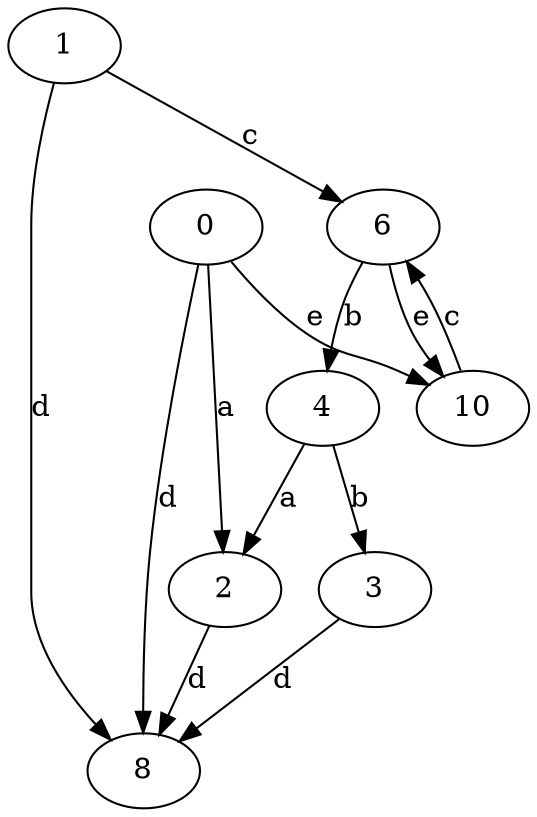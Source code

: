 strict digraph  {
1;
2;
3;
4;
0;
6;
8;
10;
1 -> 6  [label=c];
1 -> 8  [label=d];
2 -> 8  [label=d];
3 -> 8  [label=d];
4 -> 2  [label=a];
4 -> 3  [label=b];
0 -> 2  [label=a];
0 -> 8  [label=d];
0 -> 10  [label=e];
6 -> 4  [label=b];
6 -> 10  [label=e];
10 -> 6  [label=c];
}
